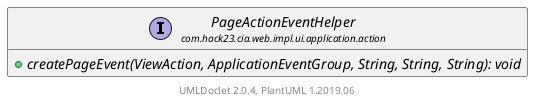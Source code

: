 @startuml
    set namespaceSeparator none
    hide empty fields
    hide empty methods

    interface "<size:14>PageActionEventHelper\n<size:10>com.hack23.cia.web.impl.ui.application.action" as com.hack23.cia.web.impl.ui.application.action.PageActionEventHelper [[PageActionEventHelper.html]] {
        {abstract} +createPageEvent(ViewAction, ApplicationEventGroup, String, String, String): void
    }

    center footer UMLDoclet 2.0.4, PlantUML 1.2019.06
@enduml
